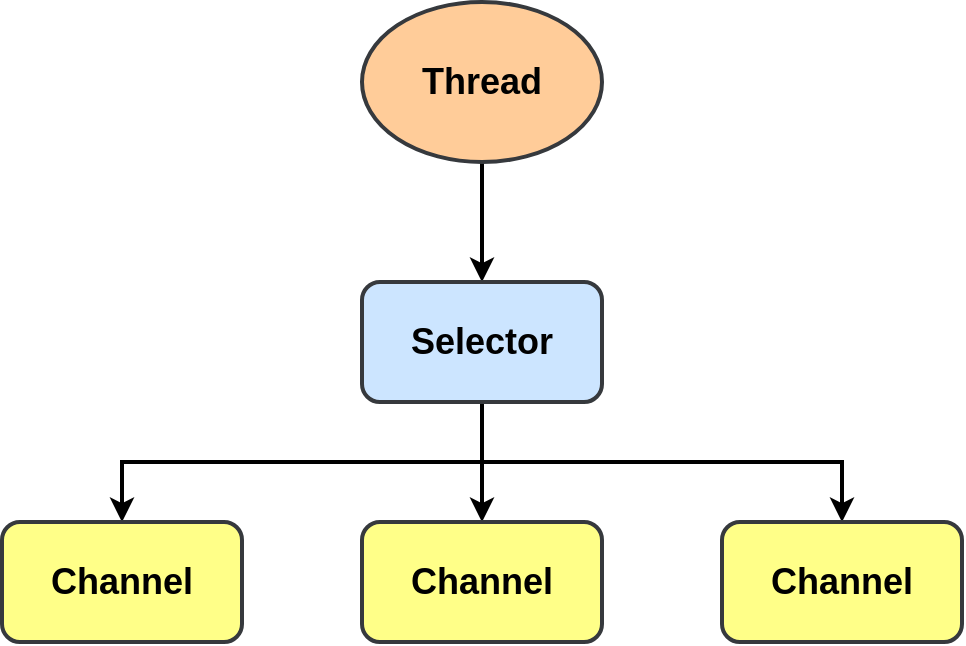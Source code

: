 <mxfile version="12.6.5" type="device"><diagram id="lFQqnqcJ8UIkyt_G9ySE" name="Page-1"><mxGraphModel dx="910" dy="375" grid="0" gridSize="10" guides="1" tooltips="1" connect="1" arrows="1" fold="1" page="0" pageScale="1" pageWidth="827" pageHeight="1169" math="0" shadow="0"><root><mxCell id="0"/><mxCell id="1" parent="0"/><mxCell id="Jcz4rR4kbj26c6TYUB9B-7" style="edgeStyle=orthogonalEdgeStyle;rounded=0;orthogonalLoop=1;jettySize=auto;html=1;exitX=0.5;exitY=1;exitDx=0;exitDy=0;entryX=0.5;entryY=0;entryDx=0;entryDy=0;fontSize=18;strokeWidth=2;" edge="1" parent="1" source="Jcz4rR4kbj26c6TYUB9B-1" target="Jcz4rR4kbj26c6TYUB9B-2"><mxGeometry relative="1" as="geometry"/></mxCell><mxCell id="Jcz4rR4kbj26c6TYUB9B-1" value="Thread" style="ellipse;whiteSpace=wrap;html=1;strokeWidth=2;fontSize=18;fontStyle=1;fillColor=#ffcc99;strokeColor=#36393d;" vertex="1" parent="1"><mxGeometry x="370" y="90" width="120" height="80" as="geometry"/></mxCell><mxCell id="Jcz4rR4kbj26c6TYUB9B-8" style="edgeStyle=orthogonalEdgeStyle;rounded=0;orthogonalLoop=1;jettySize=auto;html=1;exitX=0.5;exitY=1;exitDx=0;exitDy=0;entryX=0.5;entryY=0;entryDx=0;entryDy=0;fontSize=18;strokeWidth=2;" edge="1" parent="1" source="Jcz4rR4kbj26c6TYUB9B-2" target="Jcz4rR4kbj26c6TYUB9B-3"><mxGeometry relative="1" as="geometry"/></mxCell><mxCell id="Jcz4rR4kbj26c6TYUB9B-9" style="edgeStyle=orthogonalEdgeStyle;rounded=0;orthogonalLoop=1;jettySize=auto;html=1;exitX=0.5;exitY=1;exitDx=0;exitDy=0;entryX=0.5;entryY=0;entryDx=0;entryDy=0;fontSize=18;strokeWidth=2;" edge="1" parent="1" source="Jcz4rR4kbj26c6TYUB9B-2" target="Jcz4rR4kbj26c6TYUB9B-4"><mxGeometry relative="1" as="geometry"/></mxCell><mxCell id="Jcz4rR4kbj26c6TYUB9B-10" style="edgeStyle=orthogonalEdgeStyle;rounded=0;orthogonalLoop=1;jettySize=auto;html=1;exitX=0.5;exitY=1;exitDx=0;exitDy=0;entryX=0.5;entryY=0;entryDx=0;entryDy=0;fontSize=18;strokeWidth=2;" edge="1" parent="1" source="Jcz4rR4kbj26c6TYUB9B-2" target="Jcz4rR4kbj26c6TYUB9B-5"><mxGeometry relative="1" as="geometry"/></mxCell><mxCell id="Jcz4rR4kbj26c6TYUB9B-2" value="Selector" style="rounded=1;whiteSpace=wrap;html=1;strokeWidth=2;fontSize=18;fontStyle=1;fillColor=#cce5ff;strokeColor=#36393d;" vertex="1" parent="1"><mxGeometry x="370" y="230" width="120" height="60" as="geometry"/></mxCell><mxCell id="Jcz4rR4kbj26c6TYUB9B-3" value="Channel" style="rounded=1;whiteSpace=wrap;html=1;strokeWidth=2;fontSize=18;fontStyle=1;fillColor=#ffff88;strokeColor=#36393d;" vertex="1" parent="1"><mxGeometry x="190" y="350" width="120" height="60" as="geometry"/></mxCell><mxCell id="Jcz4rR4kbj26c6TYUB9B-4" value="&lt;span style=&quot;white-space: normal; font-size: 18px;&quot;&gt;Channel&lt;/span&gt;" style="rounded=1;whiteSpace=wrap;html=1;strokeWidth=2;fontSize=18;fontStyle=1;fillColor=#ffff88;strokeColor=#36393d;" vertex="1" parent="1"><mxGeometry x="370" y="350" width="120" height="60" as="geometry"/></mxCell><mxCell id="Jcz4rR4kbj26c6TYUB9B-5" value="&lt;span style=&quot;white-space: normal; font-size: 18px;&quot;&gt;Channel&lt;/span&gt;" style="rounded=1;whiteSpace=wrap;html=1;strokeWidth=2;fontSize=18;fontStyle=1;fillColor=#ffff88;strokeColor=#36393d;" vertex="1" parent="1"><mxGeometry x="550" y="350" width="120" height="60" as="geometry"/></mxCell></root></mxGraphModel></diagram></mxfile>